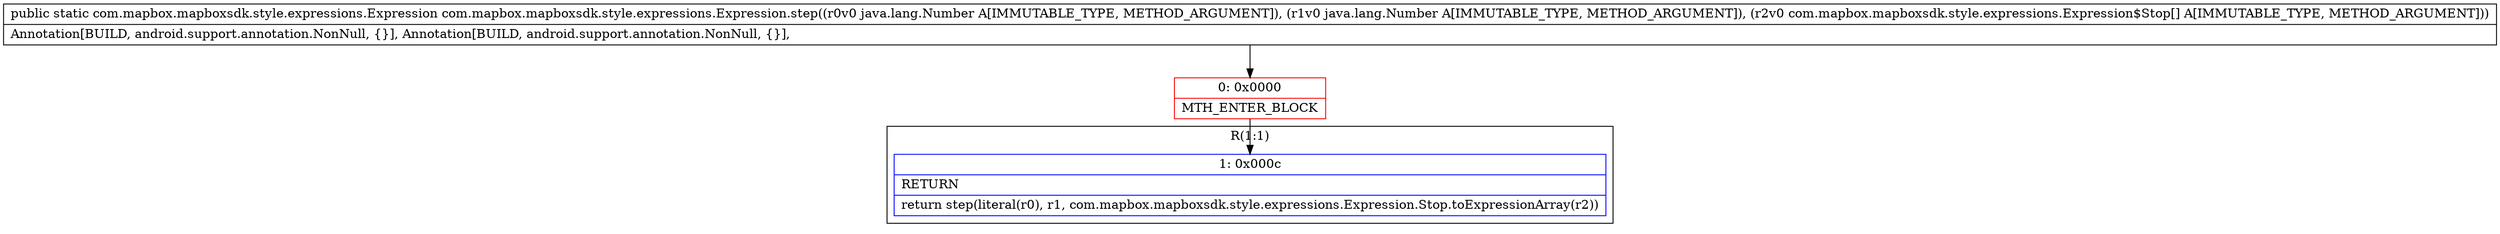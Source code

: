 digraph "CFG forcom.mapbox.mapboxsdk.style.expressions.Expression.step(Ljava\/lang\/Number;Ljava\/lang\/Number;[Lcom\/mapbox\/mapboxsdk\/style\/expressions\/Expression$Stop;)Lcom\/mapbox\/mapboxsdk\/style\/expressions\/Expression;" {
subgraph cluster_Region_1465400282 {
label = "R(1:1)";
node [shape=record,color=blue];
Node_1 [shape=record,label="{1\:\ 0x000c|RETURN\l|return step(literal(r0), r1, com.mapbox.mapboxsdk.style.expressions.Expression.Stop.toExpressionArray(r2))\l}"];
}
Node_0 [shape=record,color=red,label="{0\:\ 0x0000|MTH_ENTER_BLOCK\l}"];
MethodNode[shape=record,label="{public static com.mapbox.mapboxsdk.style.expressions.Expression com.mapbox.mapboxsdk.style.expressions.Expression.step((r0v0 java.lang.Number A[IMMUTABLE_TYPE, METHOD_ARGUMENT]), (r1v0 java.lang.Number A[IMMUTABLE_TYPE, METHOD_ARGUMENT]), (r2v0 com.mapbox.mapboxsdk.style.expressions.Expression$Stop[] A[IMMUTABLE_TYPE, METHOD_ARGUMENT]))  | Annotation[BUILD, android.support.annotation.NonNull, \{\}], Annotation[BUILD, android.support.annotation.NonNull, \{\}], \l}"];
MethodNode -> Node_0;
Node_0 -> Node_1;
}

